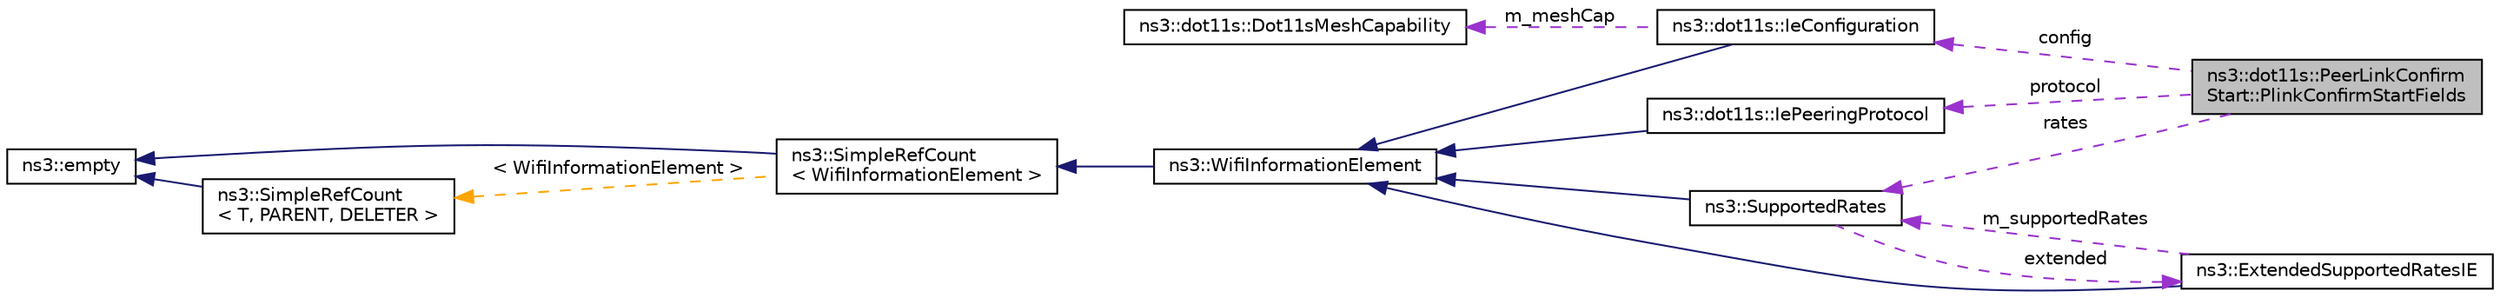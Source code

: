digraph "ns3::dot11s::PeerLinkConfirmStart::PlinkConfirmStartFields"
{
 // LATEX_PDF_SIZE
  edge [fontname="Helvetica",fontsize="10",labelfontname="Helvetica",labelfontsize="10"];
  node [fontname="Helvetica",fontsize="10",shape=record];
  rankdir="LR";
  Node1 [label="ns3::dot11s::PeerLinkConfirm\lStart::PlinkConfirmStartFields",height=0.2,width=0.4,color="black", fillcolor="grey75", style="filled", fontcolor="black",tooltip="fields:"];
  Node2 -> Node1 [dir="back",color="darkorchid3",fontsize="10",style="dashed",label=" rates" ,fontname="Helvetica"];
  Node2 [label="ns3::SupportedRates",height=0.2,width=0.4,color="black", fillcolor="white", style="filled",URL="$classns3_1_1_supported_rates.html",tooltip="The Supported Rates Information Element."];
  Node3 -> Node2 [dir="back",color="midnightblue",fontsize="10",style="solid",fontname="Helvetica"];
  Node3 [label="ns3::WifiInformationElement",height=0.2,width=0.4,color="black", fillcolor="white", style="filled",URL="$classns3_1_1_wifi_information_element.html",tooltip="Information element, as defined in 802.11-2007 standard."];
  Node4 -> Node3 [dir="back",color="midnightblue",fontsize="10",style="solid",fontname="Helvetica"];
  Node4 [label="ns3::SimpleRefCount\l\< WifiInformationElement \>",height=0.2,width=0.4,color="black", fillcolor="white", style="filled",URL="$classns3_1_1_simple_ref_count.html",tooltip=" "];
  Node5 -> Node4 [dir="back",color="midnightblue",fontsize="10",style="solid",fontname="Helvetica"];
  Node5 [label="ns3::empty",height=0.2,width=0.4,color="black", fillcolor="white", style="filled",URL="$classns3_1_1empty.html",tooltip="make Callback use a separate empty type"];
  Node6 -> Node4 [dir="back",color="orange",fontsize="10",style="dashed",label=" \< WifiInformationElement \>" ,fontname="Helvetica"];
  Node6 [label="ns3::SimpleRefCount\l\< T, PARENT, DELETER \>",height=0.2,width=0.4,color="black", fillcolor="white", style="filled",URL="$classns3_1_1_simple_ref_count.html",tooltip="A template-based reference counting class."];
  Node5 -> Node6 [dir="back",color="midnightblue",fontsize="10",style="solid",fontname="Helvetica"];
  Node7 -> Node2 [dir="back",color="darkorchid3",fontsize="10",style="dashed",label=" extended" ,fontname="Helvetica"];
  Node7 [label="ns3::ExtendedSupportedRatesIE",height=0.2,width=0.4,color="black", fillcolor="white", style="filled",URL="$classns3_1_1_extended_supported_rates_i_e.html",tooltip="The Extended Supported Rates Information Element."];
  Node3 -> Node7 [dir="back",color="midnightblue",fontsize="10",style="solid",fontname="Helvetica"];
  Node2 -> Node7 [dir="back",color="darkorchid3",fontsize="10",style="dashed",label=" m_supportedRates" ,fontname="Helvetica"];
  Node8 -> Node1 [dir="back",color="darkorchid3",fontsize="10",style="dashed",label=" protocol" ,fontname="Helvetica"];
  Node8 [label="ns3::dot11s::IePeeringProtocol",height=0.2,width=0.4,color="black", fillcolor="white", style="filled",URL="$classns3_1_1dot11s_1_1_ie_peering_protocol.html",tooltip="Mesh Peering Protocol Identifier information element Note that it does not permit to set any value be..."];
  Node3 -> Node8 [dir="back",color="midnightblue",fontsize="10",style="solid",fontname="Helvetica"];
  Node9 -> Node1 [dir="back",color="darkorchid3",fontsize="10",style="dashed",label=" config" ,fontname="Helvetica"];
  Node9 [label="ns3::dot11s::IeConfiguration",height=0.2,width=0.4,color="black", fillcolor="white", style="filled",URL="$classns3_1_1dot11s_1_1_ie_configuration.html",tooltip="Describes Mesh Configuration Element see 7.3.2.86 of 802.11s draft 3.0."];
  Node3 -> Node9 [dir="back",color="midnightblue",fontsize="10",style="solid",fontname="Helvetica"];
  Node10 -> Node9 [dir="back",color="darkorchid3",fontsize="10",style="dashed",label=" m_meshCap" ,fontname="Helvetica"];
  Node10 [label="ns3::dot11s::Dot11sMeshCapability",height=0.2,width=0.4,color="black", fillcolor="white", style="filled",URL="$classns3_1_1dot11s_1_1_dot11s_mesh_capability.html",tooltip="A set of values indicating whether a mesh STA is a possible candidate for mesh peering establishment ..."];
}
